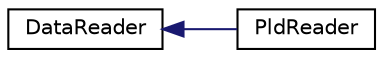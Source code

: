 digraph "Graphical Class Hierarchy"
{
  edge [fontname="Helvetica",fontsize="10",labelfontname="Helvetica",labelfontsize="10"];
  node [fontname="Helvetica",fontsize="10",shape=record];
  rankdir="LR";
  Node1 [label="DataReader",height=0.2,width=0.4,color="black", fillcolor="white", style="filled",URL="$d3/d3a/class_data_reader.html"];
  Node1 -> Node2 [dir="back",color="midnightblue",fontsize="10",style="solid",fontname="Helvetica"];
  Node2 [label="PldReader",height=0.2,width=0.4,color="black", fillcolor="white", style="filled",URL="$d3/d6e/class_pld_reader.html"];
}
